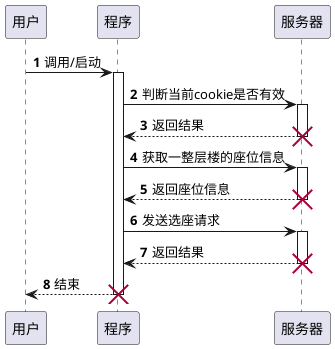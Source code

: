 @startuml
'https://plantuml.com/sequence-diagram

autonumber

用户->程序:调用/启动
activate 程序
程序->服务器:判断当前cookie是否有效
activate 服务器
程序<--服务器:返回结果
destroy 服务器
程序->服务器:获取一整层楼的座位信息
activate 服务器
程序<--服务器:返回座位信息
destroy 服务器
程序->服务器:发送选座请求
activate 服务器
程序<--服务器:返回结果
destroy 服务器
用户<--程序:结束
destroy 程序
@enduml